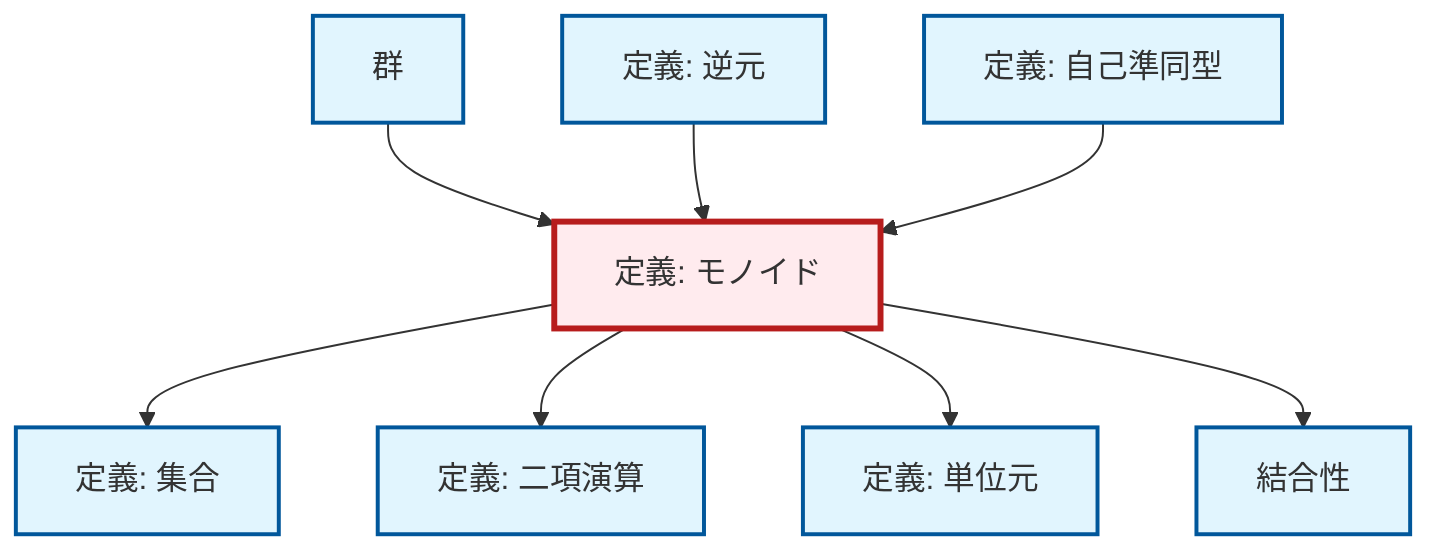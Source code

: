 graph TD
    classDef definition fill:#e1f5fe,stroke:#01579b,stroke-width:2px
    classDef theorem fill:#f3e5f5,stroke:#4a148c,stroke-width:2px
    classDef axiom fill:#fff3e0,stroke:#e65100,stroke-width:2px
    classDef example fill:#e8f5e9,stroke:#1b5e20,stroke-width:2px
    classDef current fill:#ffebee,stroke:#b71c1c,stroke-width:3px
    def-monoid["定義: モノイド"]:::definition
    def-set["定義: 集合"]:::definition
    def-identity-element["定義: 単位元"]:::definition
    def-binary-operation["定義: 二項演算"]:::definition
    def-endomorphism["定義: 自己準同型"]:::definition
    def-group["群"]:::definition
    def-associativity["結合性"]:::definition
    def-inverse-element["定義: 逆元"]:::definition
    def-group --> def-monoid
    def-monoid --> def-set
    def-inverse-element --> def-monoid
    def-endomorphism --> def-monoid
    def-monoid --> def-binary-operation
    def-monoid --> def-identity-element
    def-monoid --> def-associativity
    class def-monoid current